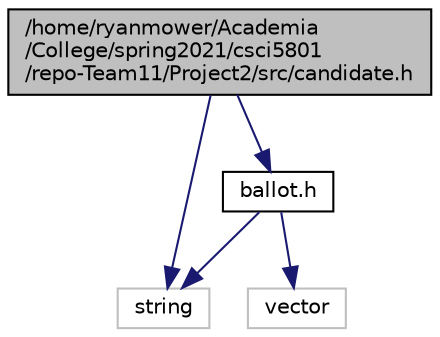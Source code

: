 digraph "/home/ryanmower/Academia/College/spring2021/csci5801/repo-Team11/Project2/src/candidate.h"
{
 // LATEX_PDF_SIZE
  edge [fontname="Helvetica",fontsize="10",labelfontname="Helvetica",labelfontsize="10"];
  node [fontname="Helvetica",fontsize="10",shape=record];
  Node1 [label="/home/ryanmower/Academia\l/College/spring2021/csci5801\l/repo-Team11/Project2/src/candidate.h",height=0.2,width=0.4,color="black", fillcolor="grey75", style="filled", fontcolor="black",tooltip="This file describes the Candidate class, which stores and updates information about each candidate."];
  Node1 -> Node2 [color="midnightblue",fontsize="10",style="solid",fontname="Helvetica"];
  Node2 [label="string",height=0.2,width=0.4,color="grey75", fillcolor="white", style="filled",tooltip=" "];
  Node1 -> Node3 [color="midnightblue",fontsize="10",style="solid",fontname="Helvetica"];
  Node3 [label="ballot.h",height=0.2,width=0.4,color="black", fillcolor="white", style="filled",URL="$ballot_8h.html",tooltip="This file describes the Ballot class, which stores and updates ballot information."];
  Node3 -> Node2 [color="midnightblue",fontsize="10",style="solid",fontname="Helvetica"];
  Node3 -> Node4 [color="midnightblue",fontsize="10",style="solid",fontname="Helvetica"];
  Node4 [label="vector",height=0.2,width=0.4,color="grey75", fillcolor="white", style="filled",tooltip=" "];
}
